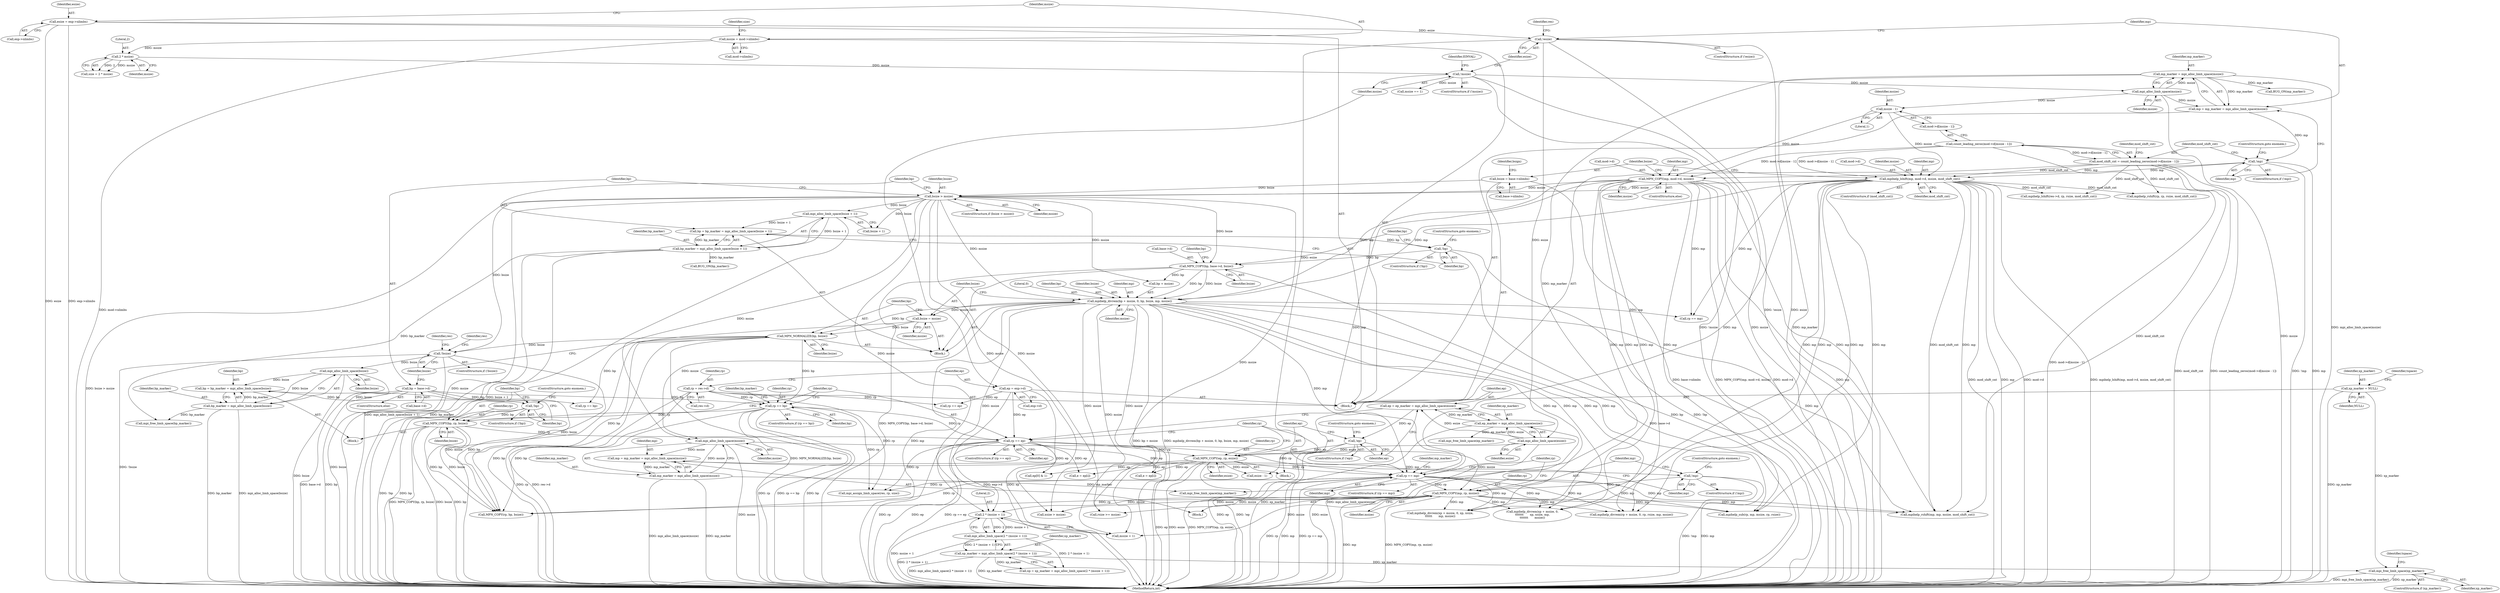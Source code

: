 digraph "0_linux_f5527fffff3f002b0a6b376163613b82f69de073@API" {
"1000874" [label="(Call,mpi_free_limb_space(xp_marker))"];
"1000138" [label="(Call,xp_marker = NULL)"];
"1000496" [label="(Call,xp_marker = mpi_alloc_limb_space(2 * (msize + 1)))"];
"1000498" [label="(Call,mpi_alloc_limb_space(2 * (msize + 1)))"];
"1000499" [label="(Call,2 * (msize + 1))"];
"1000311" [label="(Call,bsize > msize)"];
"1000300" [label="(Call,bsize = base->nlimbs)"];
"1000286" [label="(Call,mpihelp_lshift(mp, mod->d, msize, mod_shift_cnt))"];
"1000271" [label="(Call,!mp)"];
"1000264" [label="(Call,mp = mp_marker = mpi_alloc_limb_space(msize))"];
"1000266" [label="(Call,mp_marker = mpi_alloc_limb_space(msize))"];
"1000268" [label="(Call,mpi_alloc_limb_space(msize))"];
"1000209" [label="(Call,!msize)"];
"1000185" [label="(Call,2 * msize)"];
"1000178" [label="(Call,msize = mod->nlimbs)"];
"1000276" [label="(Call,count_leading_zeros(mod->d[msize - 1]))"];
"1000281" [label="(Call,msize - 1)"];
"1000274" [label="(Call,mod_shift_cnt = count_leading_zeros(mod->d[msize - 1]))"];
"1000294" [label="(Call,MPN_COPY(mp, mod->d, msize))"];
"1000473" [label="(Call,MPN_COPY(mp, rp, msize))"];
"1000470" [label="(Call,!mp)"];
"1000463" [label="(Call,mp = mp_marker = mpi_alloc_limb_space(msize))"];
"1000465" [label="(Call,mp_marker = mpi_alloc_limb_space(msize))"];
"1000467" [label="(Call,mpi_alloc_limb_space(msize))"];
"1000333" [label="(Call,mpihelp_divrem(bp + msize, 0, bp, bsize, mp, msize))"];
"1000327" [label="(Call,MPN_COPY(bp, base->d, bsize))"];
"1000324" [label="(Call,!bp)"];
"1000315" [label="(Call,bp = bp_marker = mpi_alloc_limb_space(bsize + 1))"];
"1000317" [label="(Call,bp_marker = mpi_alloc_limb_space(bsize + 1))"];
"1000319" [label="(Call,mpi_alloc_limb_space(bsize + 1))"];
"1000457" [label="(Call,rp == mp)"];
"1000438" [label="(Call,rp == ep)"];
"1000417" [label="(Call,rp == bp)"];
"1000198" [label="(Call,rp = res->d)"];
"1000349" [label="(Call,bp = base->d)"];
"1000345" [label="(Call,MPN_NORMALIZE(bp, bsize))"];
"1000342" [label="(Call,bsize = msize)"];
"1000433" [label="(Call,MPN_COPY(bp, rp, bsize))"];
"1000430" [label="(Call,!bp)"];
"1000423" [label="(Call,bp = bp_marker = mpi_alloc_limb_space(bsize))"];
"1000425" [label="(Call,bp_marker = mpi_alloc_limb_space(bsize))"];
"1000427" [label="(Call,mpi_alloc_limb_space(bsize))"];
"1000355" [label="(Call,!bsize)"];
"1000203" [label="(Call,ep = exp->d)"];
"1000452" [label="(Call,MPN_COPY(ep, rp, esize))"];
"1000449" [label="(Call,!ep)"];
"1000442" [label="(Call,ep = ep_marker = mpi_alloc_limb_space(esize))"];
"1000444" [label="(Call,ep_marker = mpi_alloc_limb_space(esize))"];
"1000446" [label="(Call,mpi_alloc_limb_space(esize))"];
"1000215" [label="(Call,!esize)"];
"1000173" [label="(Call,esize = exp->nlimbs)"];
"1000494" [label="(Call,xp = xp_marker = mpi_alloc_limb_space(2 * (msize + 1)))"];
"1000866" [label="(Call,mpi_free_limb_space(bp_marker))"];
"1000310" [label="(ControlStructure,if (bsize > msize))"];
"1000318" [label="(Identifier,bp_marker)"];
"1000333" [label="(Call,mpihelp_divrem(bp + msize, 0, bp, bsize, mp, msize))"];
"1000349" [label="(Call,bp = base->d)"];
"1000416" [label="(ControlStructure,if (rp == bp))"];
"1000427" [label="(Call,mpi_alloc_limb_space(bsize))"];
"1000139" [label="(Identifier,xp_marker)"];
"1000272" [label="(Identifier,mp)"];
"1000440" [label="(Identifier,ep)"];
"1000324" [label="(Call,!bp)"];
"1000434" [label="(Identifier,bp)"];
"1000325" [label="(Identifier,bp)"];
"1000328" [label="(Identifier,bp)"];
"1000420" [label="(Block,)"];
"1000268" [label="(Call,mpi_alloc_limb_space(msize))"];
"1000337" [label="(Literal,0)"];
"1000264" [label="(Call,mp = mp_marker = mpi_alloc_limb_space(msize))"];
"1000209" [label="(Call,!msize)"];
"1000348" [label="(ControlStructure,else)"];
"1000449" [label="(Call,!ep)"];
"1000461" [label="(Call,BUG_ON(mp_marker))"];
"1000354" [label="(ControlStructure,if (!bsize))"];
"1000312" [label="(Identifier,bsize)"];
"1000343" [label="(Identifier,bsize)"];
"1000295" [label="(Identifier,mp)"];
"1000453" [label="(Identifier,ep)"];
"1000496" [label="(Call,xp_marker = mpi_alloc_limb_space(2 * (msize + 1)))"];
"1000311" [label="(Call,bsize > msize)"];
"1000344" [label="(Identifier,msize)"];
"1000441" [label="(Block,)"];
"1000877" [label="(Identifier,tspace)"];
"1000313" [label="(Identifier,msize)"];
"1000306" [label="(Identifier,bsign)"];
"1000293" [label="(ControlStructure,else)"];
"1000382" [label="(Call,rp == mp)"];
"1000421" [label="(Call,BUG_ON(bp_marker))"];
"1000467" [label="(Call,mpi_alloc_limb_space(msize))"];
"1000819" [label="(Call,mpihelp_rshift(mp, mp, msize, mod_shift_cnt))"];
"1000472" [label="(ControlStructure,goto enomem;)"];
"1000277" [label="(Call,mod->d[msize - 1])"];
"1000747" [label="(Call,mpihelp_lshift(res->d, rp, rsize, mod_shift_cnt))"];
"1000199" [label="(Identifier,rp)"];
"1000320" [label="(Call,bsize + 1)"];
"1000436" [label="(Identifier,bsize)"];
"1000286" [label="(Call,mpihelp_lshift(mp, mod->d, msize, mod_shift_cnt))"];
"1000183" [label="(Call,size = 2 * msize)"];
"1000204" [label="(Identifier,ep)"];
"1000443" [label="(Identifier,ep)"];
"1000184" [label="(Identifier,size)"];
"1000428" [label="(Identifier,bsize)"];
"1000323" [label="(ControlStructure,if (!bp))"];
"1000425" [label="(Call,bp_marker = mpi_alloc_limb_space(bsize))"];
"1000178" [label="(Call,msize = mod->nlimbs)"];
"1000338" [label="(Identifier,bp)"];
"1000437" [label="(ControlStructure,if (rp == ep))"];
"1000422" [label="(Identifier,bp_marker)"];
"1000451" [label="(ControlStructure,goto enomem;)"];
"1000385" [label="(Call,rp == bp)"];
"1000317" [label="(Call,bp_marker = mpi_alloc_limb_space(bsize + 1))"];
"1000459" [label="(Identifier,mp)"];
"1000801" [label="(Call,mpihelp_rshift(rp, rp, rsize, mod_shift_cnt))"];
"1000872" [label="(ControlStructure,if (xp_marker))"];
"1000473" [label="(Call,MPN_COPY(mp, rp, msize))"];
"1000203" [label="(Call,ep = exp->d)"];
"1000471" [label="(Identifier,mp)"];
"1000432" [label="(ControlStructure,goto enomem;)"];
"1000187" [label="(Identifier,msize)"];
"1000856" [label="(Call,mpi_assign_limb_space(res, rp, size))"];
"1000292" [label="(Identifier,mod_shift_cnt)"];
"1000332" [label="(Identifier,bsize)"];
"1000477" [label="(Call,MPN_COPY(rp, bp, bsize))"];
"1000294" [label="(Call,MPN_COPY(mp, mod->d, msize))"];
"1000265" [label="(Identifier,mp)"];
"1000269" [label="(Identifier,msize)"];
"1000454" [label="(Identifier,rp)"];
"1000497" [label="(Identifier,xp_marker)"];
"1000350" [label="(Identifier,bp)"];
"1000302" [label="(Call,base->nlimbs)"];
"1000360" [label="(Identifier,res)"];
"1000339" [label="(Identifier,bsize)"];
"1000500" [label="(Literal,2)"];
"1000356" [label="(Identifier,bsize)"];
"1000174" [label="(Identifier,esize)"];
"1000530" [label="(Call,e = ep[i])"];
"1000870" [label="(Call,mpi_free_limb_space(ep_marker))"];
"1000501" [label="(Call,msize + 1)"];
"1000875" [label="(Identifier,xp_marker)"];
"1000423" [label="(Call,bp = bp_marker = mpi_alloc_limb_space(bsize))"];
"1000783" [label="(Call,rsize >= msize)"];
"1000300" [label="(Call,bsize = base->nlimbs)"];
"1000288" [label="(Call,mod->d)"];
"1000215" [label="(Call,!esize)"];
"1000455" [label="(Identifier,esize)"];
"1000291" [label="(Identifier,msize)"];
"1000180" [label="(Call,mod->nlimbs)"];
"1000447" [label="(Identifier,esize)"];
"1000208" [label="(ControlStructure,if (!msize))"];
"1000468" [label="(Identifier,msize)"];
"1000185" [label="(Call,2 * msize)"];
"1000275" [label="(Identifier,mod_shift_cnt)"];
"1000426" [label="(Identifier,bp_marker)"];
"1000862" [label="(Call,mpi_free_limb_space(mp_marker))"];
"1000345" [label="(Call,MPN_NORMALIZE(bp, bsize))"];
"1000314" [label="(Block,)"];
"1000287" [label="(Identifier,mp)"];
"1000267" [label="(Identifier,mp_marker)"];
"1000824" [label="(Call,mpihelp_sub(rp, mp, msize, rp, rsize))"];
"1000347" [label="(Identifier,bsize)"];
"1000460" [label="(Block,)"];
"1000335" [label="(Identifier,bp)"];
"1000424" [label="(Identifier,bp)"];
"1000517" [label="(Call,ep[0] & 1)"];
"1000213" [label="(Identifier,EINVAL)"];
"1000433" [label="(Call,MPN_COPY(bp, rp, bsize))"];
"1000342" [label="(Call,bsize = msize)"];
"1000418" [label="(Identifier,rp)"];
"1000319" [label="(Call,mpi_alloc_limb_space(bsize + 1))"];
"1000283" [label="(Literal,1)"];
"1000281" [label="(Call,msize - 1)"];
"1000315" [label="(Call,bp = bp_marker = mpi_alloc_limb_space(bsize + 1))"];
"1000200" [label="(Call,res->d)"];
"1000476" [label="(Identifier,msize)"];
"1000463" [label="(Call,mp = mp_marker = mpi_alloc_limb_space(msize))"];
"1000210" [label="(Identifier,msize)"];
"1000431" [label="(Identifier,bp)"];
"1000442" [label="(Call,ep = ep_marker = mpi_alloc_limb_space(esize))"];
"1000276" [label="(Call,count_leading_zeros(mod->d[msize - 1]))"];
"1000355" [label="(Call,!bsize)"];
"1000301" [label="(Identifier,bsize)"];
"1000456" [label="(ControlStructure,if (rp == mp))"];
"1000734" [label="(Call,e = ep[i])"];
"1000334" [label="(Call,bp + msize)"];
"1000273" [label="(ControlStructure,goto enomem;)"];
"1000220" [label="(Identifier,res)"];
"1000444" [label="(Call,ep_marker = mpi_alloc_limb_space(esize))"];
"1000457" [label="(Call,rp == mp)"];
"1000341" [label="(Identifier,msize)"];
"1000299" [label="(Identifier,msize)"];
"1000462" [label="(Identifier,mp_marker)"];
"1000475" [label="(Identifier,rp)"];
"1000465" [label="(Call,mp_marker = mpi_alloc_limb_space(msize))"];
"1000205" [label="(Call,exp->d)"];
"1000448" [label="(ControlStructure,if (!ep))"];
"1000316" [label="(Identifier,bp)"];
"1000140" [label="(Identifier,NULL)"];
"1000417" [label="(Call,rp == bp)"];
"1000430" [label="(Call,!bp)"];
"1000124" [label="(Block,)"];
"1000271" [label="(Call,!mp)"];
"1000179" [label="(Identifier,msize)"];
"1000296" [label="(Call,mod->d)"];
"1000527" [label="(Call,esize - 1)"];
"1000450" [label="(Identifier,ep)"];
"1000466" [label="(Identifier,mp_marker)"];
"1000621" [label="(Call,xsize > msize)"];
"1000216" [label="(Identifier,esize)"];
"1000458" [label="(Identifier,rp)"];
"1000446" [label="(Call,mpi_alloc_limb_space(esize))"];
"1000346" [label="(Identifier,bp)"];
"1000429" [label="(ControlStructure,if (!bp))"];
"1000175" [label="(Call,exp->nlimbs)"];
"1000438" [label="(Call,rp == ep)"];
"1000224" [label="(Call,msize == 1)"];
"1000498" [label="(Call,mpi_alloc_limb_space(2 * (msize + 1)))"];
"1000435" [label="(Identifier,rp)"];
"1000329" [label="(Call,base->d)"];
"1000186" [label="(Literal,2)"];
"1000138" [label="(Call,xp_marker = NULL)"];
"1000372" [label="(Identifier,res)"];
"1000499" [label="(Call,2 * (msize + 1))"];
"1000340" [label="(Identifier,mp)"];
"1000270" [label="(ControlStructure,if (!mp))"];
"1000173" [label="(Call,esize = exp->nlimbs)"];
"1000198" [label="(Call,rp = res->d)"];
"1000445" [label="(Identifier,ep_marker)"];
"1000439" [label="(Identifier,rp)"];
"1000351" [label="(Call,base->d)"];
"1000469" [label="(ControlStructure,if (!mp))"];
"1000326" [label="(ControlStructure,goto enomem;)"];
"1000452" [label="(Call,MPN_COPY(ep, rp, esize))"];
"1000787" [label="(Call,mpihelp_divrem(rp + msize, 0, rp, rsize, mp, msize))"];
"1000882" [label="(MethodReturn,int)"];
"1000378" [label="(Call,rp == ep)"];
"1000470" [label="(Call,!mp)"];
"1000284" [label="(ControlStructure,if (mod_shift_cnt))"];
"1000464" [label="(Identifier,mp)"];
"1000478" [label="(Identifier,rp)"];
"1000214" [label="(ControlStructure,if (!esize))"];
"1000266" [label="(Call,mp_marker = mpi_alloc_limb_space(msize))"];
"1000698" [label="(Call,mpihelp_divrem(xp + msize, 0,\n\t\t\t\t\t\t\t       xp, xsize, mp,\n\t\t\t\t\t\t\t       msize))"];
"1000625" [label="(Call,mpihelp_divrem(xp + msize, 0, xp, xsize,\n\t\t\t\t\t\t       mp, msize))"];
"1000143" [label="(Identifier,tspace)"];
"1000285" [label="(Identifier,mod_shift_cnt)"];
"1000327" [label="(Call,MPN_COPY(bp, base->d, bsize))"];
"1000474" [label="(Identifier,mp)"];
"1000419" [label="(Identifier,bp)"];
"1000874" [label="(Call,mpi_free_limb_space(xp_marker))"];
"1000274" [label="(Call,mod_shift_cnt = count_leading_zeros(mod->d[msize - 1]))"];
"1000282" [label="(Identifier,msize)"];
"1000874" -> "1000872"  [label="AST: "];
"1000874" -> "1000875"  [label="CFG: "];
"1000875" -> "1000874"  [label="AST: "];
"1000877" -> "1000874"  [label="CFG: "];
"1000874" -> "1000882"  [label="DDG: mpi_free_limb_space(xp_marker)"];
"1000874" -> "1000882"  [label="DDG: xp_marker"];
"1000138" -> "1000874"  [label="DDG: xp_marker"];
"1000496" -> "1000874"  [label="DDG: xp_marker"];
"1000138" -> "1000124"  [label="AST: "];
"1000138" -> "1000140"  [label="CFG: "];
"1000139" -> "1000138"  [label="AST: "];
"1000140" -> "1000138"  [label="AST: "];
"1000143" -> "1000138"  [label="CFG: "];
"1000138" -> "1000882"  [label="DDG: xp_marker"];
"1000496" -> "1000494"  [label="AST: "];
"1000496" -> "1000498"  [label="CFG: "];
"1000497" -> "1000496"  [label="AST: "];
"1000498" -> "1000496"  [label="AST: "];
"1000494" -> "1000496"  [label="CFG: "];
"1000496" -> "1000882"  [label="DDG: mpi_alloc_limb_space(2 * (msize + 1))"];
"1000496" -> "1000882"  [label="DDG: xp_marker"];
"1000496" -> "1000494"  [label="DDG: xp_marker"];
"1000498" -> "1000496"  [label="DDG: 2 * (msize + 1)"];
"1000498" -> "1000499"  [label="CFG: "];
"1000499" -> "1000498"  [label="AST: "];
"1000498" -> "1000882"  [label="DDG: 2 * (msize + 1)"];
"1000498" -> "1000494"  [label="DDG: 2 * (msize + 1)"];
"1000499" -> "1000498"  [label="DDG: 2"];
"1000499" -> "1000498"  [label="DDG: msize + 1"];
"1000499" -> "1000501"  [label="CFG: "];
"1000500" -> "1000499"  [label="AST: "];
"1000501" -> "1000499"  [label="AST: "];
"1000499" -> "1000882"  [label="DDG: msize + 1"];
"1000311" -> "1000499"  [label="DDG: msize"];
"1000473" -> "1000499"  [label="DDG: msize"];
"1000333" -> "1000499"  [label="DDG: msize"];
"1000311" -> "1000310"  [label="AST: "];
"1000311" -> "1000313"  [label="CFG: "];
"1000312" -> "1000311"  [label="AST: "];
"1000313" -> "1000311"  [label="AST: "];
"1000316" -> "1000311"  [label="CFG: "];
"1000350" -> "1000311"  [label="CFG: "];
"1000311" -> "1000882"  [label="DDG: msize"];
"1000311" -> "1000882"  [label="DDG: bsize > msize"];
"1000300" -> "1000311"  [label="DDG: bsize"];
"1000286" -> "1000311"  [label="DDG: msize"];
"1000294" -> "1000311"  [label="DDG: msize"];
"1000311" -> "1000319"  [label="DDG: bsize"];
"1000311" -> "1000320"  [label="DDG: bsize"];
"1000311" -> "1000327"  [label="DDG: bsize"];
"1000311" -> "1000333"  [label="DDG: msize"];
"1000311" -> "1000334"  [label="DDG: msize"];
"1000311" -> "1000355"  [label="DDG: bsize"];
"1000311" -> "1000467"  [label="DDG: msize"];
"1000311" -> "1000501"  [label="DDG: msize"];
"1000311" -> "1000621"  [label="DDG: msize"];
"1000311" -> "1000783"  [label="DDG: msize"];
"1000300" -> "1000124"  [label="AST: "];
"1000300" -> "1000302"  [label="CFG: "];
"1000301" -> "1000300"  [label="AST: "];
"1000302" -> "1000300"  [label="AST: "];
"1000306" -> "1000300"  [label="CFG: "];
"1000300" -> "1000882"  [label="DDG: base->nlimbs"];
"1000286" -> "1000284"  [label="AST: "];
"1000286" -> "1000292"  [label="CFG: "];
"1000287" -> "1000286"  [label="AST: "];
"1000288" -> "1000286"  [label="AST: "];
"1000291" -> "1000286"  [label="AST: "];
"1000292" -> "1000286"  [label="AST: "];
"1000301" -> "1000286"  [label="CFG: "];
"1000286" -> "1000882"  [label="DDG: mpihelp_lshift(mp, mod->d, msize, mod_shift_cnt)"];
"1000286" -> "1000882"  [label="DDG: mod_shift_cnt"];
"1000286" -> "1000882"  [label="DDG: mp"];
"1000286" -> "1000882"  [label="DDG: mod->d"];
"1000271" -> "1000286"  [label="DDG: mp"];
"1000276" -> "1000286"  [label="DDG: mod->d[msize - 1]"];
"1000281" -> "1000286"  [label="DDG: msize"];
"1000274" -> "1000286"  [label="DDG: mod_shift_cnt"];
"1000286" -> "1000333"  [label="DDG: mp"];
"1000286" -> "1000382"  [label="DDG: mp"];
"1000286" -> "1000457"  [label="DDG: mp"];
"1000286" -> "1000625"  [label="DDG: mp"];
"1000286" -> "1000698"  [label="DDG: mp"];
"1000286" -> "1000747"  [label="DDG: mod_shift_cnt"];
"1000286" -> "1000787"  [label="DDG: mp"];
"1000286" -> "1000801"  [label="DDG: mod_shift_cnt"];
"1000286" -> "1000819"  [label="DDG: mp"];
"1000286" -> "1000819"  [label="DDG: mod_shift_cnt"];
"1000286" -> "1000824"  [label="DDG: mp"];
"1000271" -> "1000270"  [label="AST: "];
"1000271" -> "1000272"  [label="CFG: "];
"1000272" -> "1000271"  [label="AST: "];
"1000273" -> "1000271"  [label="CFG: "];
"1000275" -> "1000271"  [label="CFG: "];
"1000271" -> "1000882"  [label="DDG: mp"];
"1000271" -> "1000882"  [label="DDG: !mp"];
"1000264" -> "1000271"  [label="DDG: mp"];
"1000271" -> "1000294"  [label="DDG: mp"];
"1000264" -> "1000124"  [label="AST: "];
"1000264" -> "1000266"  [label="CFG: "];
"1000265" -> "1000264"  [label="AST: "];
"1000266" -> "1000264"  [label="AST: "];
"1000272" -> "1000264"  [label="CFG: "];
"1000266" -> "1000264"  [label="DDG: mp_marker"];
"1000268" -> "1000264"  [label="DDG: msize"];
"1000266" -> "1000268"  [label="CFG: "];
"1000267" -> "1000266"  [label="AST: "];
"1000268" -> "1000266"  [label="AST: "];
"1000266" -> "1000882"  [label="DDG: mpi_alloc_limb_space(msize)"];
"1000266" -> "1000882"  [label="DDG: mp_marker"];
"1000268" -> "1000266"  [label="DDG: msize"];
"1000266" -> "1000461"  [label="DDG: mp_marker"];
"1000266" -> "1000862"  [label="DDG: mp_marker"];
"1000268" -> "1000269"  [label="CFG: "];
"1000269" -> "1000268"  [label="AST: "];
"1000268" -> "1000882"  [label="DDG: msize"];
"1000209" -> "1000268"  [label="DDG: msize"];
"1000268" -> "1000281"  [label="DDG: msize"];
"1000209" -> "1000208"  [label="AST: "];
"1000209" -> "1000210"  [label="CFG: "];
"1000210" -> "1000209"  [label="AST: "];
"1000213" -> "1000209"  [label="CFG: "];
"1000216" -> "1000209"  [label="CFG: "];
"1000209" -> "1000882"  [label="DDG: !msize"];
"1000209" -> "1000882"  [label="DDG: msize"];
"1000185" -> "1000209"  [label="DDG: msize"];
"1000209" -> "1000224"  [label="DDG: msize"];
"1000185" -> "1000183"  [label="AST: "];
"1000185" -> "1000187"  [label="CFG: "];
"1000186" -> "1000185"  [label="AST: "];
"1000187" -> "1000185"  [label="AST: "];
"1000183" -> "1000185"  [label="CFG: "];
"1000185" -> "1000183"  [label="DDG: 2"];
"1000185" -> "1000183"  [label="DDG: msize"];
"1000178" -> "1000185"  [label="DDG: msize"];
"1000178" -> "1000124"  [label="AST: "];
"1000178" -> "1000180"  [label="CFG: "];
"1000179" -> "1000178"  [label="AST: "];
"1000180" -> "1000178"  [label="AST: "];
"1000184" -> "1000178"  [label="CFG: "];
"1000178" -> "1000882"  [label="DDG: mod->nlimbs"];
"1000276" -> "1000274"  [label="AST: "];
"1000276" -> "1000277"  [label="CFG: "];
"1000277" -> "1000276"  [label="AST: "];
"1000274" -> "1000276"  [label="CFG: "];
"1000276" -> "1000882"  [label="DDG: mod->d[msize - 1]"];
"1000276" -> "1000274"  [label="DDG: mod->d[msize - 1]"];
"1000276" -> "1000294"  [label="DDG: mod->d[msize - 1]"];
"1000281" -> "1000277"  [label="AST: "];
"1000281" -> "1000283"  [label="CFG: "];
"1000282" -> "1000281"  [label="AST: "];
"1000283" -> "1000281"  [label="AST: "];
"1000277" -> "1000281"  [label="CFG: "];
"1000281" -> "1000294"  [label="DDG: msize"];
"1000274" -> "1000124"  [label="AST: "];
"1000275" -> "1000274"  [label="AST: "];
"1000285" -> "1000274"  [label="CFG: "];
"1000274" -> "1000882"  [label="DDG: mod_shift_cnt"];
"1000274" -> "1000882"  [label="DDG: count_leading_zeros(mod->d[msize - 1])"];
"1000274" -> "1000747"  [label="DDG: mod_shift_cnt"];
"1000274" -> "1000801"  [label="DDG: mod_shift_cnt"];
"1000274" -> "1000819"  [label="DDG: mod_shift_cnt"];
"1000294" -> "1000293"  [label="AST: "];
"1000294" -> "1000299"  [label="CFG: "];
"1000295" -> "1000294"  [label="AST: "];
"1000296" -> "1000294"  [label="AST: "];
"1000299" -> "1000294"  [label="AST: "];
"1000301" -> "1000294"  [label="CFG: "];
"1000294" -> "1000882"  [label="DDG: MPN_COPY(mp, mod->d, msize)"];
"1000294" -> "1000882"  [label="DDG: mod->d"];
"1000294" -> "1000882"  [label="DDG: mp"];
"1000294" -> "1000333"  [label="DDG: mp"];
"1000294" -> "1000382"  [label="DDG: mp"];
"1000294" -> "1000457"  [label="DDG: mp"];
"1000294" -> "1000625"  [label="DDG: mp"];
"1000294" -> "1000698"  [label="DDG: mp"];
"1000294" -> "1000787"  [label="DDG: mp"];
"1000294" -> "1000819"  [label="DDG: mp"];
"1000294" -> "1000824"  [label="DDG: mp"];
"1000473" -> "1000460"  [label="AST: "];
"1000473" -> "1000476"  [label="CFG: "];
"1000474" -> "1000473"  [label="AST: "];
"1000475" -> "1000473"  [label="AST: "];
"1000476" -> "1000473"  [label="AST: "];
"1000478" -> "1000473"  [label="CFG: "];
"1000473" -> "1000882"  [label="DDG: mp"];
"1000473" -> "1000882"  [label="DDG: MPN_COPY(mp, rp, msize)"];
"1000470" -> "1000473"  [label="DDG: mp"];
"1000457" -> "1000473"  [label="DDG: rp"];
"1000467" -> "1000473"  [label="DDG: msize"];
"1000473" -> "1000477"  [label="DDG: rp"];
"1000473" -> "1000501"  [label="DDG: msize"];
"1000473" -> "1000621"  [label="DDG: msize"];
"1000473" -> "1000625"  [label="DDG: mp"];
"1000473" -> "1000698"  [label="DDG: mp"];
"1000473" -> "1000783"  [label="DDG: msize"];
"1000473" -> "1000787"  [label="DDG: mp"];
"1000473" -> "1000819"  [label="DDG: mp"];
"1000473" -> "1000824"  [label="DDG: mp"];
"1000470" -> "1000469"  [label="AST: "];
"1000470" -> "1000471"  [label="CFG: "];
"1000471" -> "1000470"  [label="AST: "];
"1000472" -> "1000470"  [label="CFG: "];
"1000474" -> "1000470"  [label="CFG: "];
"1000470" -> "1000882"  [label="DDG: mp"];
"1000470" -> "1000882"  [label="DDG: !mp"];
"1000463" -> "1000470"  [label="DDG: mp"];
"1000463" -> "1000460"  [label="AST: "];
"1000463" -> "1000465"  [label="CFG: "];
"1000464" -> "1000463"  [label="AST: "];
"1000465" -> "1000463"  [label="AST: "];
"1000471" -> "1000463"  [label="CFG: "];
"1000465" -> "1000463"  [label="DDG: mp_marker"];
"1000467" -> "1000463"  [label="DDG: msize"];
"1000465" -> "1000467"  [label="CFG: "];
"1000466" -> "1000465"  [label="AST: "];
"1000467" -> "1000465"  [label="AST: "];
"1000465" -> "1000882"  [label="DDG: mpi_alloc_limb_space(msize)"];
"1000465" -> "1000882"  [label="DDG: mp_marker"];
"1000467" -> "1000465"  [label="DDG: msize"];
"1000465" -> "1000862"  [label="DDG: mp_marker"];
"1000467" -> "1000468"  [label="CFG: "];
"1000468" -> "1000467"  [label="AST: "];
"1000467" -> "1000882"  [label="DDG: msize"];
"1000333" -> "1000467"  [label="DDG: msize"];
"1000333" -> "1000314"  [label="AST: "];
"1000333" -> "1000341"  [label="CFG: "];
"1000334" -> "1000333"  [label="AST: "];
"1000337" -> "1000333"  [label="AST: "];
"1000338" -> "1000333"  [label="AST: "];
"1000339" -> "1000333"  [label="AST: "];
"1000340" -> "1000333"  [label="AST: "];
"1000341" -> "1000333"  [label="AST: "];
"1000343" -> "1000333"  [label="CFG: "];
"1000333" -> "1000882"  [label="DDG: bp + msize"];
"1000333" -> "1000882"  [label="DDG: mpihelp_divrem(bp + msize, 0, bp, bsize, mp, msize)"];
"1000333" -> "1000882"  [label="DDG: mp"];
"1000327" -> "1000333"  [label="DDG: bp"];
"1000327" -> "1000333"  [label="DDG: bsize"];
"1000333" -> "1000342"  [label="DDG: msize"];
"1000333" -> "1000345"  [label="DDG: bp"];
"1000333" -> "1000382"  [label="DDG: mp"];
"1000333" -> "1000457"  [label="DDG: mp"];
"1000333" -> "1000501"  [label="DDG: msize"];
"1000333" -> "1000621"  [label="DDG: msize"];
"1000333" -> "1000625"  [label="DDG: mp"];
"1000333" -> "1000698"  [label="DDG: mp"];
"1000333" -> "1000783"  [label="DDG: msize"];
"1000333" -> "1000787"  [label="DDG: mp"];
"1000333" -> "1000819"  [label="DDG: mp"];
"1000333" -> "1000824"  [label="DDG: mp"];
"1000327" -> "1000314"  [label="AST: "];
"1000327" -> "1000332"  [label="CFG: "];
"1000328" -> "1000327"  [label="AST: "];
"1000329" -> "1000327"  [label="AST: "];
"1000332" -> "1000327"  [label="AST: "];
"1000335" -> "1000327"  [label="CFG: "];
"1000327" -> "1000882"  [label="DDG: base->d"];
"1000327" -> "1000882"  [label="DDG: MPN_COPY(bp, base->d, bsize)"];
"1000324" -> "1000327"  [label="DDG: bp"];
"1000327" -> "1000334"  [label="DDG: bp"];
"1000324" -> "1000323"  [label="AST: "];
"1000324" -> "1000325"  [label="CFG: "];
"1000325" -> "1000324"  [label="AST: "];
"1000326" -> "1000324"  [label="CFG: "];
"1000328" -> "1000324"  [label="CFG: "];
"1000324" -> "1000882"  [label="DDG: !bp"];
"1000324" -> "1000882"  [label="DDG: bp"];
"1000315" -> "1000324"  [label="DDG: bp"];
"1000315" -> "1000314"  [label="AST: "];
"1000315" -> "1000317"  [label="CFG: "];
"1000316" -> "1000315"  [label="AST: "];
"1000317" -> "1000315"  [label="AST: "];
"1000325" -> "1000315"  [label="CFG: "];
"1000317" -> "1000315"  [label="DDG: bp_marker"];
"1000319" -> "1000315"  [label="DDG: bsize + 1"];
"1000317" -> "1000319"  [label="CFG: "];
"1000318" -> "1000317"  [label="AST: "];
"1000319" -> "1000317"  [label="AST: "];
"1000317" -> "1000882"  [label="DDG: bp_marker"];
"1000317" -> "1000882"  [label="DDG: mpi_alloc_limb_space(bsize + 1)"];
"1000319" -> "1000317"  [label="DDG: bsize + 1"];
"1000317" -> "1000421"  [label="DDG: bp_marker"];
"1000317" -> "1000866"  [label="DDG: bp_marker"];
"1000319" -> "1000320"  [label="CFG: "];
"1000320" -> "1000319"  [label="AST: "];
"1000319" -> "1000882"  [label="DDG: bsize + 1"];
"1000457" -> "1000456"  [label="AST: "];
"1000457" -> "1000459"  [label="CFG: "];
"1000458" -> "1000457"  [label="AST: "];
"1000459" -> "1000457"  [label="AST: "];
"1000462" -> "1000457"  [label="CFG: "];
"1000478" -> "1000457"  [label="CFG: "];
"1000457" -> "1000882"  [label="DDG: mp"];
"1000457" -> "1000882"  [label="DDG: rp == mp"];
"1000457" -> "1000882"  [label="DDG: rp"];
"1000438" -> "1000457"  [label="DDG: rp"];
"1000452" -> "1000457"  [label="DDG: rp"];
"1000457" -> "1000477"  [label="DDG: rp"];
"1000457" -> "1000625"  [label="DDG: mp"];
"1000457" -> "1000698"  [label="DDG: mp"];
"1000457" -> "1000787"  [label="DDG: mp"];
"1000457" -> "1000819"  [label="DDG: mp"];
"1000457" -> "1000824"  [label="DDG: mp"];
"1000457" -> "1000856"  [label="DDG: rp"];
"1000438" -> "1000437"  [label="AST: "];
"1000438" -> "1000440"  [label="CFG: "];
"1000439" -> "1000438"  [label="AST: "];
"1000440" -> "1000438"  [label="AST: "];
"1000443" -> "1000438"  [label="CFG: "];
"1000458" -> "1000438"  [label="CFG: "];
"1000438" -> "1000882"  [label="DDG: ep"];
"1000438" -> "1000882"  [label="DDG: rp == ep"];
"1000438" -> "1000882"  [label="DDG: rp"];
"1000417" -> "1000438"  [label="DDG: rp"];
"1000433" -> "1000438"  [label="DDG: rp"];
"1000203" -> "1000438"  [label="DDG: ep"];
"1000438" -> "1000452"  [label="DDG: rp"];
"1000438" -> "1000517"  [label="DDG: ep"];
"1000438" -> "1000530"  [label="DDG: ep"];
"1000438" -> "1000734"  [label="DDG: ep"];
"1000438" -> "1000856"  [label="DDG: rp"];
"1000417" -> "1000416"  [label="AST: "];
"1000417" -> "1000419"  [label="CFG: "];
"1000418" -> "1000417"  [label="AST: "];
"1000419" -> "1000417"  [label="AST: "];
"1000422" -> "1000417"  [label="CFG: "];
"1000439" -> "1000417"  [label="CFG: "];
"1000417" -> "1000882"  [label="DDG: rp"];
"1000417" -> "1000882"  [label="DDG: rp == bp"];
"1000417" -> "1000882"  [label="DDG: bp"];
"1000198" -> "1000417"  [label="DDG: rp"];
"1000349" -> "1000417"  [label="DDG: bp"];
"1000345" -> "1000417"  [label="DDG: bp"];
"1000417" -> "1000433"  [label="DDG: rp"];
"1000417" -> "1000477"  [label="DDG: bp"];
"1000417" -> "1000856"  [label="DDG: rp"];
"1000198" -> "1000124"  [label="AST: "];
"1000198" -> "1000200"  [label="CFG: "];
"1000199" -> "1000198"  [label="AST: "];
"1000200" -> "1000198"  [label="AST: "];
"1000204" -> "1000198"  [label="CFG: "];
"1000198" -> "1000882"  [label="DDG: res->d"];
"1000198" -> "1000882"  [label="DDG: rp"];
"1000198" -> "1000378"  [label="DDG: rp"];
"1000198" -> "1000856"  [label="DDG: rp"];
"1000349" -> "1000348"  [label="AST: "];
"1000349" -> "1000351"  [label="CFG: "];
"1000350" -> "1000349"  [label="AST: "];
"1000351" -> "1000349"  [label="AST: "];
"1000356" -> "1000349"  [label="CFG: "];
"1000349" -> "1000882"  [label="DDG: base->d"];
"1000349" -> "1000882"  [label="DDG: bp"];
"1000349" -> "1000385"  [label="DDG: bp"];
"1000349" -> "1000477"  [label="DDG: bp"];
"1000345" -> "1000314"  [label="AST: "];
"1000345" -> "1000347"  [label="CFG: "];
"1000346" -> "1000345"  [label="AST: "];
"1000347" -> "1000345"  [label="AST: "];
"1000356" -> "1000345"  [label="CFG: "];
"1000345" -> "1000882"  [label="DDG: bp"];
"1000345" -> "1000882"  [label="DDG: MPN_NORMALIZE(bp, bsize)"];
"1000342" -> "1000345"  [label="DDG: bsize"];
"1000345" -> "1000355"  [label="DDG: bsize"];
"1000345" -> "1000385"  [label="DDG: bp"];
"1000345" -> "1000477"  [label="DDG: bp"];
"1000342" -> "1000314"  [label="AST: "];
"1000342" -> "1000344"  [label="CFG: "];
"1000343" -> "1000342"  [label="AST: "];
"1000344" -> "1000342"  [label="AST: "];
"1000346" -> "1000342"  [label="CFG: "];
"1000342" -> "1000882"  [label="DDG: msize"];
"1000433" -> "1000420"  [label="AST: "];
"1000433" -> "1000436"  [label="CFG: "];
"1000434" -> "1000433"  [label="AST: "];
"1000435" -> "1000433"  [label="AST: "];
"1000436" -> "1000433"  [label="AST: "];
"1000439" -> "1000433"  [label="CFG: "];
"1000433" -> "1000882"  [label="DDG: bsize"];
"1000433" -> "1000882"  [label="DDG: bp"];
"1000433" -> "1000882"  [label="DDG: MPN_COPY(bp, rp, bsize)"];
"1000430" -> "1000433"  [label="DDG: bp"];
"1000427" -> "1000433"  [label="DDG: bsize"];
"1000433" -> "1000477"  [label="DDG: bp"];
"1000433" -> "1000477"  [label="DDG: bsize"];
"1000430" -> "1000429"  [label="AST: "];
"1000430" -> "1000431"  [label="CFG: "];
"1000431" -> "1000430"  [label="AST: "];
"1000432" -> "1000430"  [label="CFG: "];
"1000434" -> "1000430"  [label="CFG: "];
"1000430" -> "1000882"  [label="DDG: bp"];
"1000430" -> "1000882"  [label="DDG: !bp"];
"1000423" -> "1000430"  [label="DDG: bp"];
"1000423" -> "1000420"  [label="AST: "];
"1000423" -> "1000425"  [label="CFG: "];
"1000424" -> "1000423"  [label="AST: "];
"1000425" -> "1000423"  [label="AST: "];
"1000431" -> "1000423"  [label="CFG: "];
"1000425" -> "1000423"  [label="DDG: bp_marker"];
"1000427" -> "1000423"  [label="DDG: bsize"];
"1000425" -> "1000427"  [label="CFG: "];
"1000426" -> "1000425"  [label="AST: "];
"1000427" -> "1000425"  [label="AST: "];
"1000425" -> "1000882"  [label="DDG: mpi_alloc_limb_space(bsize)"];
"1000425" -> "1000882"  [label="DDG: bp_marker"];
"1000427" -> "1000425"  [label="DDG: bsize"];
"1000425" -> "1000866"  [label="DDG: bp_marker"];
"1000427" -> "1000428"  [label="CFG: "];
"1000428" -> "1000427"  [label="AST: "];
"1000427" -> "1000882"  [label="DDG: bsize"];
"1000355" -> "1000427"  [label="DDG: bsize"];
"1000355" -> "1000354"  [label="AST: "];
"1000355" -> "1000356"  [label="CFG: "];
"1000356" -> "1000355"  [label="AST: "];
"1000360" -> "1000355"  [label="CFG: "];
"1000372" -> "1000355"  [label="CFG: "];
"1000355" -> "1000882"  [label="DDG: bsize"];
"1000355" -> "1000882"  [label="DDG: !bsize"];
"1000355" -> "1000477"  [label="DDG: bsize"];
"1000203" -> "1000124"  [label="AST: "];
"1000203" -> "1000205"  [label="CFG: "];
"1000204" -> "1000203"  [label="AST: "];
"1000205" -> "1000203"  [label="AST: "];
"1000210" -> "1000203"  [label="CFG: "];
"1000203" -> "1000882"  [label="DDG: exp->d"];
"1000203" -> "1000882"  [label="DDG: ep"];
"1000203" -> "1000378"  [label="DDG: ep"];
"1000452" -> "1000441"  [label="AST: "];
"1000452" -> "1000455"  [label="CFG: "];
"1000453" -> "1000452"  [label="AST: "];
"1000454" -> "1000452"  [label="AST: "];
"1000455" -> "1000452"  [label="AST: "];
"1000458" -> "1000452"  [label="CFG: "];
"1000452" -> "1000882"  [label="DDG: esize"];
"1000452" -> "1000882"  [label="DDG: MPN_COPY(ep, rp, esize)"];
"1000452" -> "1000882"  [label="DDG: ep"];
"1000449" -> "1000452"  [label="DDG: ep"];
"1000446" -> "1000452"  [label="DDG: esize"];
"1000452" -> "1000517"  [label="DDG: ep"];
"1000452" -> "1000527"  [label="DDG: esize"];
"1000452" -> "1000530"  [label="DDG: ep"];
"1000452" -> "1000734"  [label="DDG: ep"];
"1000449" -> "1000448"  [label="AST: "];
"1000449" -> "1000450"  [label="CFG: "];
"1000450" -> "1000449"  [label="AST: "];
"1000451" -> "1000449"  [label="CFG: "];
"1000453" -> "1000449"  [label="CFG: "];
"1000449" -> "1000882"  [label="DDG: ep"];
"1000449" -> "1000882"  [label="DDG: !ep"];
"1000442" -> "1000449"  [label="DDG: ep"];
"1000442" -> "1000441"  [label="AST: "];
"1000442" -> "1000444"  [label="CFG: "];
"1000443" -> "1000442"  [label="AST: "];
"1000444" -> "1000442"  [label="AST: "];
"1000450" -> "1000442"  [label="CFG: "];
"1000444" -> "1000442"  [label="DDG: ep_marker"];
"1000446" -> "1000442"  [label="DDG: esize"];
"1000444" -> "1000446"  [label="CFG: "];
"1000445" -> "1000444"  [label="AST: "];
"1000446" -> "1000444"  [label="AST: "];
"1000444" -> "1000882"  [label="DDG: mpi_alloc_limb_space(esize)"];
"1000444" -> "1000882"  [label="DDG: ep_marker"];
"1000446" -> "1000444"  [label="DDG: esize"];
"1000444" -> "1000870"  [label="DDG: ep_marker"];
"1000446" -> "1000447"  [label="CFG: "];
"1000447" -> "1000446"  [label="AST: "];
"1000446" -> "1000882"  [label="DDG: esize"];
"1000215" -> "1000446"  [label="DDG: esize"];
"1000215" -> "1000214"  [label="AST: "];
"1000215" -> "1000216"  [label="CFG: "];
"1000216" -> "1000215"  [label="AST: "];
"1000220" -> "1000215"  [label="CFG: "];
"1000265" -> "1000215"  [label="CFG: "];
"1000215" -> "1000882"  [label="DDG: esize"];
"1000215" -> "1000882"  [label="DDG: !esize"];
"1000173" -> "1000215"  [label="DDG: esize"];
"1000215" -> "1000527"  [label="DDG: esize"];
"1000173" -> "1000124"  [label="AST: "];
"1000173" -> "1000175"  [label="CFG: "];
"1000174" -> "1000173"  [label="AST: "];
"1000175" -> "1000173"  [label="AST: "];
"1000179" -> "1000173"  [label="CFG: "];
"1000173" -> "1000882"  [label="DDG: exp->nlimbs"];
"1000173" -> "1000882"  [label="DDG: esize"];
}
